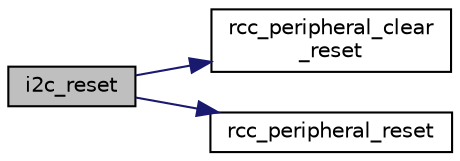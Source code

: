 digraph "i2c_reset"
{
  edge [fontname="Helvetica",fontsize="10",labelfontname="Helvetica",labelfontsize="10"];
  node [fontname="Helvetica",fontsize="10",shape=record];
  rankdir="LR";
  Node1 [label="i2c_reset",height=0.2,width=0.4,color="black", fillcolor="grey75", style="filled" fontcolor="black"];
  Node1 -> Node2 [color="midnightblue",fontsize="10",style="solid",fontname="Helvetica"];
  Node2 [label="rcc_peripheral_clear\l_reset",height=0.2,width=0.4,color="black", fillcolor="white", style="filled",URL="$rcc_8h.html#a6f657d65ef6704cf3fdc8a78b0a042a8"];
  Node1 -> Node3 [color="midnightblue",fontsize="10",style="solid",fontname="Helvetica"];
  Node3 [label="rcc_peripheral_reset",height=0.2,width=0.4,color="black", fillcolor="white", style="filled",URL="$rcc_8h.html#a076c5e84cf8bf9293559648e72b0a04f"];
}
